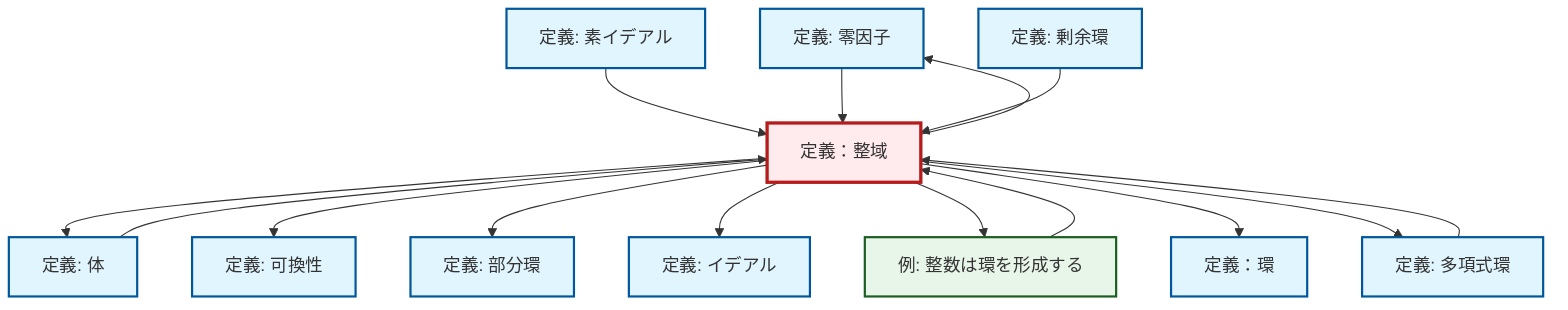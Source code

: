 graph TD
    classDef definition fill:#e1f5fe,stroke:#01579b,stroke-width:2px
    classDef theorem fill:#f3e5f5,stroke:#4a148c,stroke-width:2px
    classDef axiom fill:#fff3e0,stroke:#e65100,stroke-width:2px
    classDef example fill:#e8f5e9,stroke:#1b5e20,stroke-width:2px
    classDef current fill:#ffebee,stroke:#b71c1c,stroke-width:3px
    def-subring["定義: 部分環"]:::definition
    def-zero-divisor["定義: 零因子"]:::definition
    def-commutativity["定義: 可換性"]:::definition
    def-polynomial-ring["定義: 多項式環"]:::definition
    def-ring["定義：環"]:::definition
    def-quotient-ring["定義: 剰余環"]:::definition
    def-field["定義: 体"]:::definition
    def-integral-domain["定義：整域"]:::definition
    def-prime-ideal["定義: 素イデアル"]:::definition
    ex-integers-ring["例: 整数は環を形成する"]:::example
    def-ideal["定義: イデアル"]:::definition
    def-integral-domain --> def-field
    def-prime-ideal --> def-integral-domain
    def-integral-domain --> def-commutativity
    ex-integers-ring --> def-integral-domain
    def-integral-domain --> def-subring
    def-integral-domain --> def-ideal
    def-zero-divisor --> def-integral-domain
    def-field --> def-integral-domain
    def-integral-domain --> ex-integers-ring
    def-integral-domain --> def-zero-divisor
    def-polynomial-ring --> def-integral-domain
    def-integral-domain --> def-ring
    def-quotient-ring --> def-integral-domain
    def-integral-domain --> def-polynomial-ring
    class def-integral-domain current